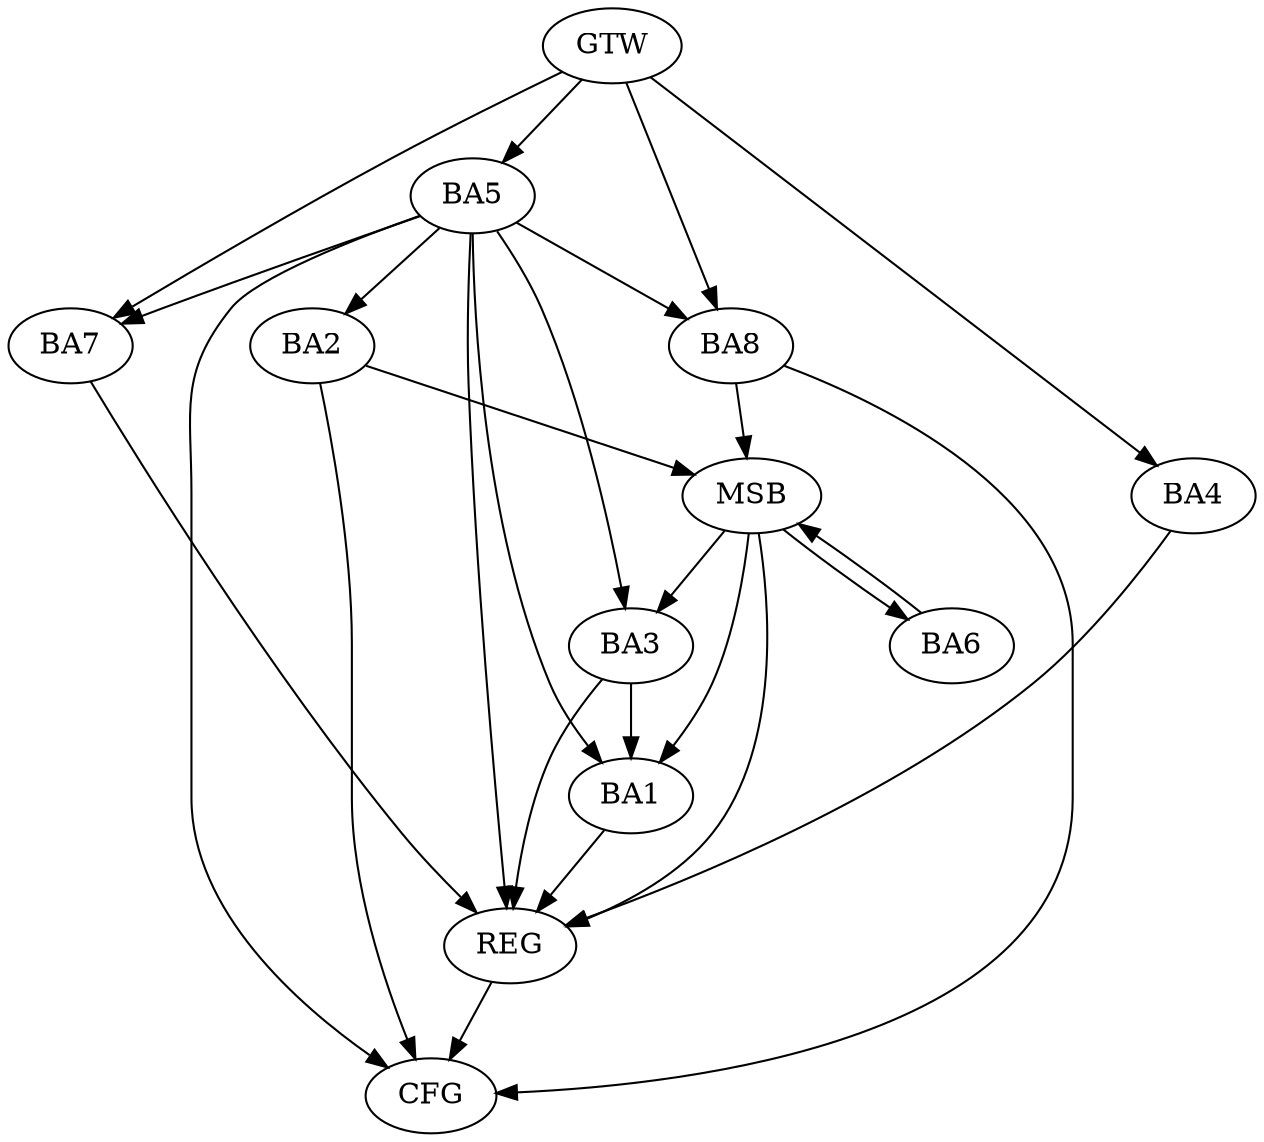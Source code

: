 strict digraph G {
  BA1 [ label="BA1" ];
  BA2 [ label="BA2" ];
  BA3 [ label="BA3" ];
  BA4 [ label="BA4" ];
  BA5 [ label="BA5" ];
  BA6 [ label="BA6" ];
  BA7 [ label="BA7" ];
  BA8 [ label="BA8" ];
  GTW [ label="GTW" ];
  REG [ label="REG" ];
  MSB [ label="MSB" ];
  CFG [ label="CFG" ];
  BA3 -> BA1;
  BA5 -> BA3;
  GTW -> BA4;
  GTW -> BA5;
  GTW -> BA7;
  GTW -> BA8;
  BA1 -> REG;
  BA3 -> REG;
  BA4 -> REG;
  BA5 -> REG;
  BA7 -> REG;
  BA2 -> MSB;
  MSB -> BA1;
  MSB -> REG;
  BA6 -> MSB;
  MSB -> BA3;
  BA8 -> MSB;
  MSB -> BA6;
  BA5 -> CFG;
  BA2 -> CFG;
  BA8 -> CFG;
  REG -> CFG;
  BA5 -> BA8;
  BA5 -> BA2;
  BA5 -> BA1;
  BA5 -> BA7;
}
